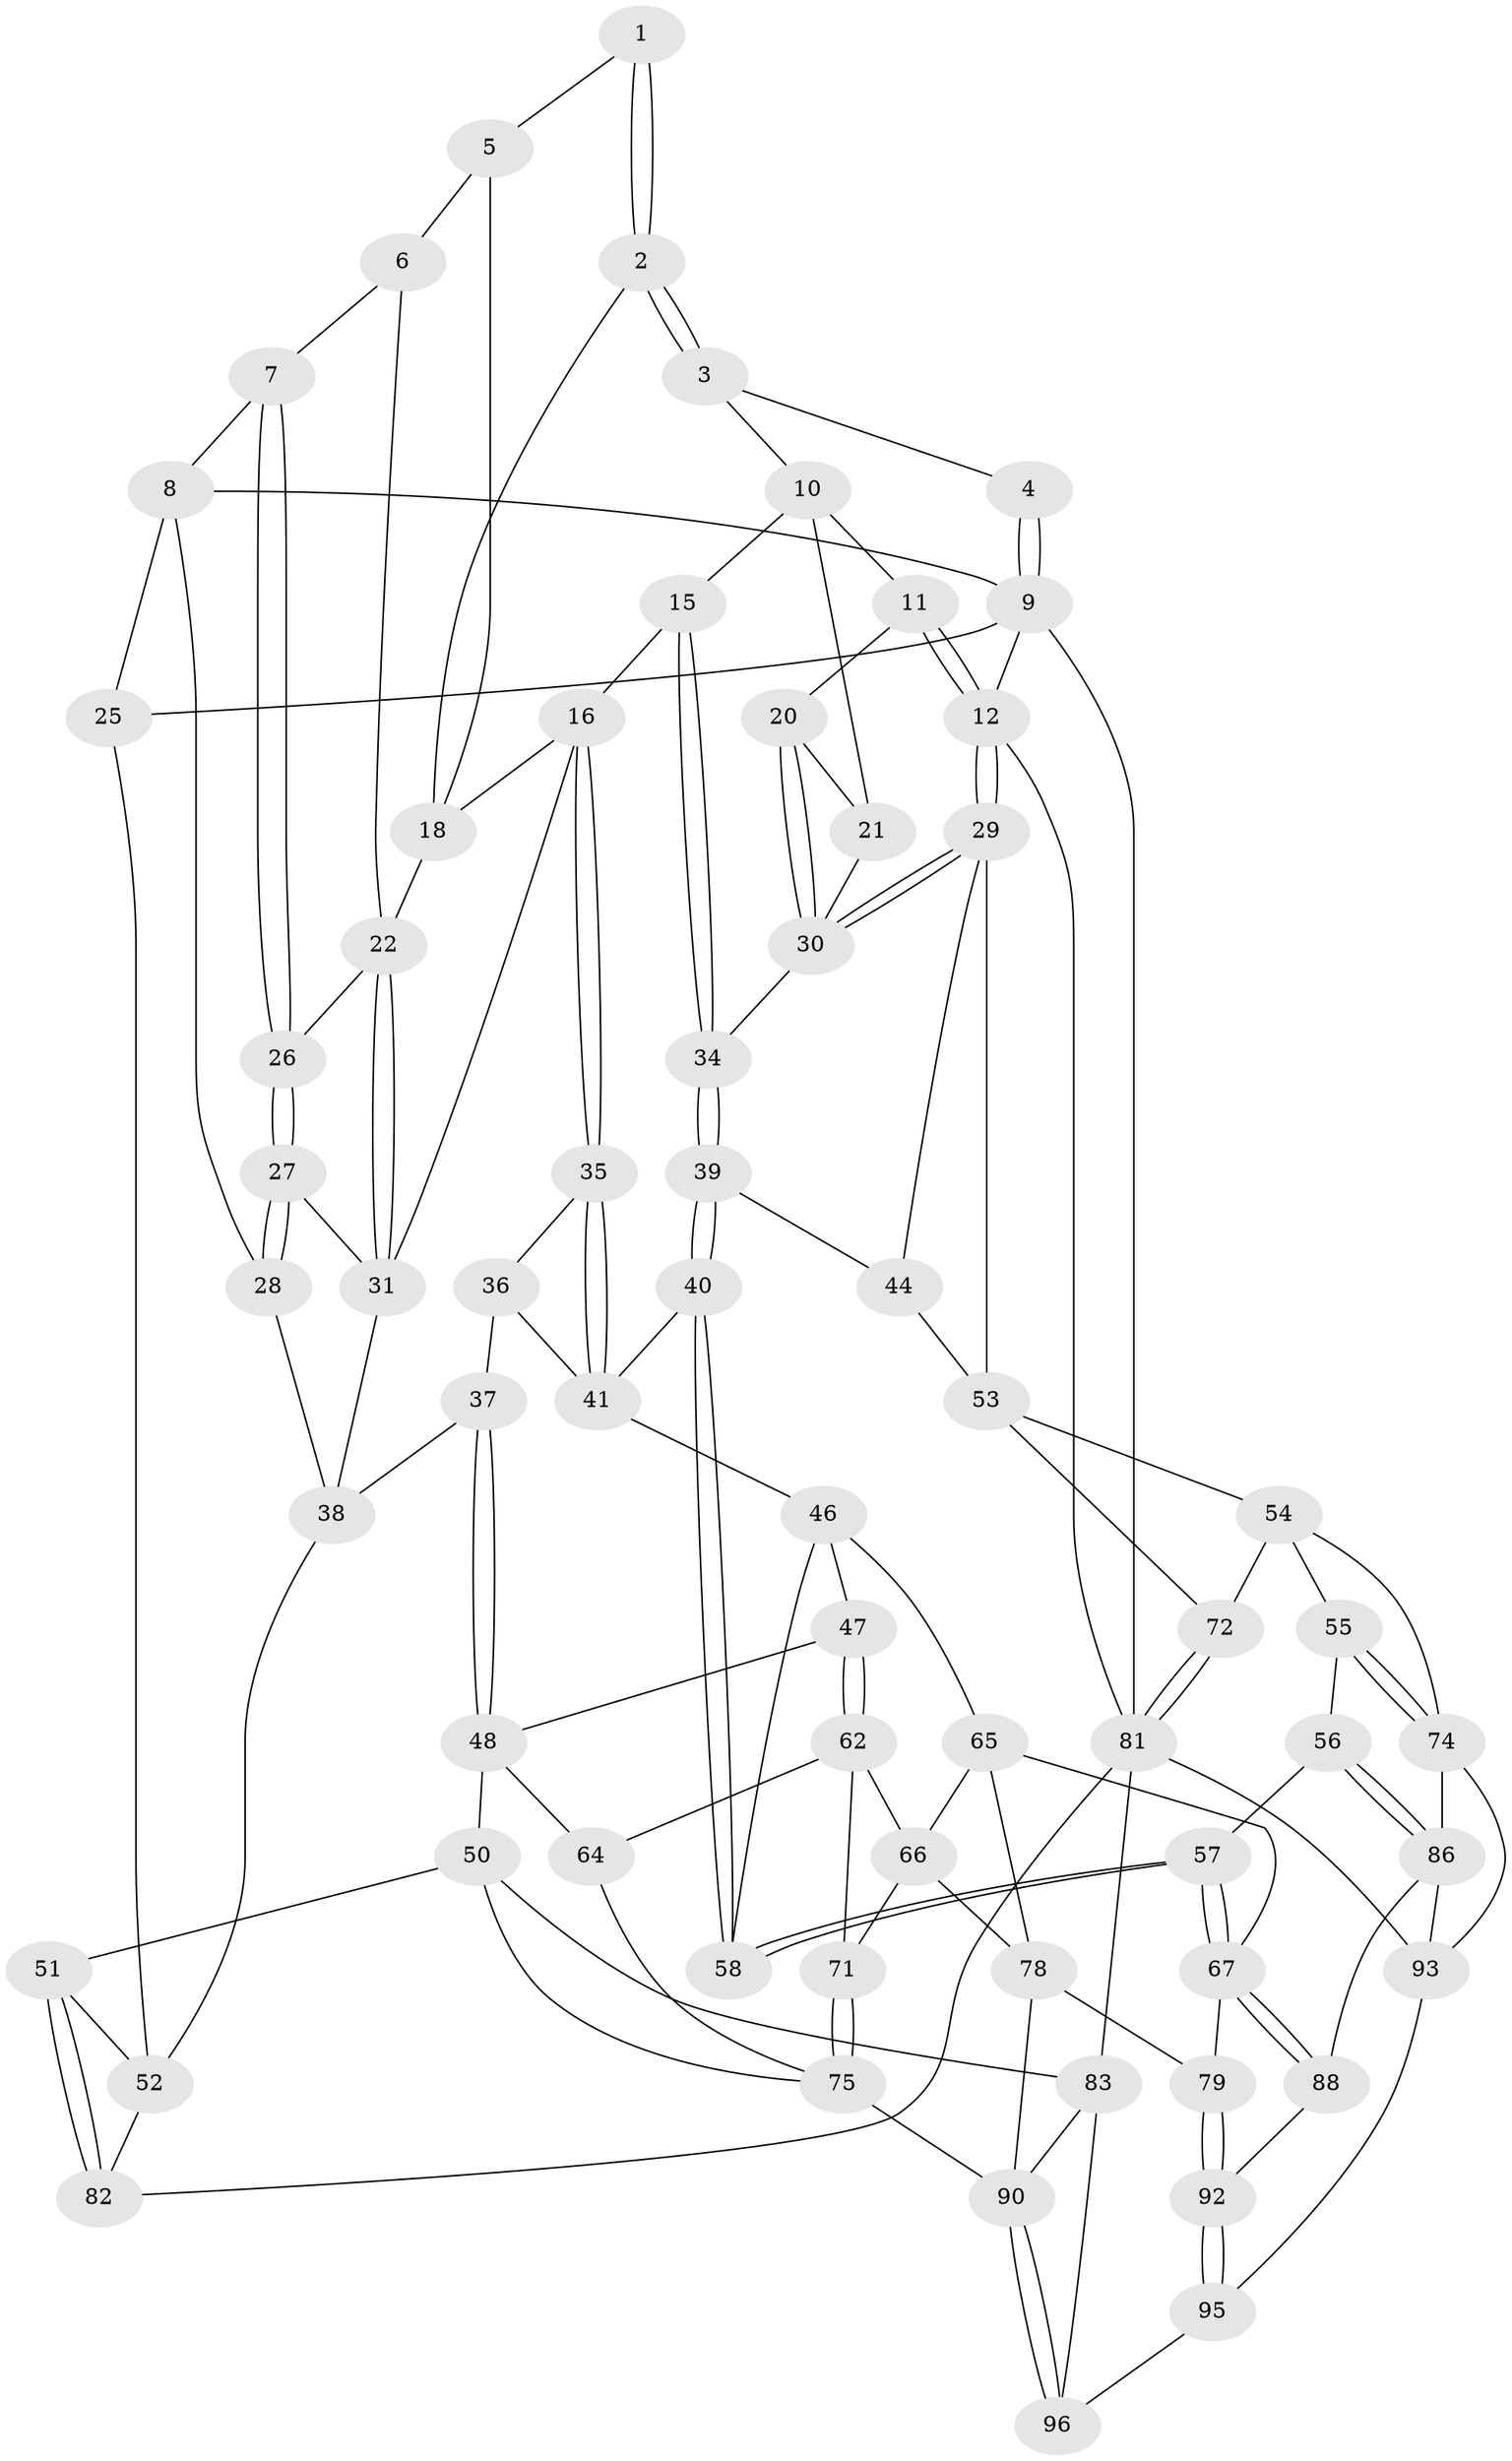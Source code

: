 // Generated by graph-tools (version 1.1) at 2025/24/03/03/25 07:24:32]
// undirected, 67 vertices, 146 edges
graph export_dot {
graph [start="1"]
  node [color=gray90,style=filled];
  1 [pos="+0.25452331184755844+0"];
  2 [pos="+0.4135520326666862+0.08283881605316226"];
  3 [pos="+0.5703974557938871+0"];
  4 [pos="+0.22003384494963063+0"];
  5 [pos="+0.25488814884884176+0.07327153911699003"];
  6 [pos="+0.1670590040984643+0.12139086615291939"];
  7 [pos="+0.11918573612810186+0.1177356563223204"];
  8 [pos="+0.10670638918159474+0.11209803770758284",super="+24"];
  9 [pos="+0+0",super="+13"];
  10 [pos="+0.6000479351938717+0",super="+14"];
  11 [pos="+0.9910309206882859+0"];
  12 [pos="+1+0"];
  15 [pos="+0.5954649072140378+0.2581474857724678"];
  16 [pos="+0.46040209560487994+0.32630236916218835",super="+17"];
  18 [pos="+0.37679793015545426+0.23050032500821277",super="+19"];
  20 [pos="+0.8716291089604133+0.11275337367937423"];
  21 [pos="+0.8111665826127885+0.17461963483217496"];
  22 [pos="+0.24915726909578856+0.2357852745168987",super="+23"];
  25 [pos="+0+0.38116499188408254"];
  26 [pos="+0.1355825331201671+0.23215115192921346"];
  27 [pos="+0.025727898034085078+0.36951204742014987"];
  28 [pos="+0+0.3907517896600839"];
  29 [pos="+1+0.37869100552331547",super="+43"];
  30 [pos="+1+0.36313874555145614",super="+33"];
  31 [pos="+0.14142186790128686+0.36033874540942346",super="+32"];
  34 [pos="+0.8228331010327746+0.4400929346672174"];
  35 [pos="+0.45424356884471584+0.3595582412887875"];
  36 [pos="+0.43621267701422495+0.4054846309267889"];
  37 [pos="+0.38147943741588813+0.4501358341284292"];
  38 [pos="+0.2886460472925173+0.48234373521868934",super="+42"];
  39 [pos="+0.8101685511721095+0.47530007606536784"];
  40 [pos="+0.760698564027159+0.522681248042004"];
  41 [pos="+0.7301032715056447+0.5212796873401266",super="+45"];
  44 [pos="+0.8922231922944542+0.5722952190992353"];
  46 [pos="+0.544958773423064+0.6087776039762931",super="+59"];
  47 [pos="+0.44567600304622984+0.6750878916731049"];
  48 [pos="+0.3953682767121687+0.6520722920174554",super="+49"];
  50 [pos="+0.2245018753368531+0.7112335036011029",super="+77"];
  51 [pos="+0.19521787226393383+0.6919874778951604"];
  52 [pos="+0.18570860844158366+0.6600102456922358",super="+60"];
  53 [pos="+0.9131945776602006+0.6395670665578305",super="+61"];
  54 [pos="+0.8906918574875543+0.7032840358607777",super="+73"];
  55 [pos="+0.8724865781071325+0.717935350089494"];
  56 [pos="+0.7987309984745554+0.7443645287262041"];
  57 [pos="+0.797227443590441+0.7438476449624595"];
  58 [pos="+0.7451273752733343+0.6260864968457118"];
  62 [pos="+0.44746545649735486+0.6838845402975556",super="+63"];
  64 [pos="+0.3836984813209451+0.7652694446122612"];
  65 [pos="+0.5971008926690031+0.7385161691324401",super="+69"];
  66 [pos="+0.49816702034144983+0.7385662772770825",super="+70"];
  67 [pos="+0.7010303281442879+0.8023998510273611",super="+68"];
  71 [pos="+0.4624954978970914+0.8093934913306887"];
  72 [pos="+1+0.7457880029696801"];
  74 [pos="+0.9738166702303414+0.8270504837685222",super="+89"];
  75 [pos="+0.415632092318778+0.8417678363202228",super="+76"];
  78 [pos="+0.5090545664636593+0.8382812427565627",super="+80"];
  79 [pos="+0.5837630745192183+0.9058102632401734"];
  81 [pos="+1+1",super="+85"];
  82 [pos="+0+1"];
  83 [pos="+0.27989261709958757+0.9945747911372074",super="+84"];
  86 [pos="+0.8074289545006553+0.7618764424433381",super="+87"];
  88 [pos="+0.6925323510036099+0.8505484041170994"];
  90 [pos="+0.5142585005331485+0.9191749983767115",super="+91"];
  92 [pos="+0.6088049485122322+0.9138541823782363"];
  93 [pos="+0.8587547170893627+1",super="+94"];
  95 [pos="+0.7551745200526977+1"];
  96 [pos="+0.4882713515337406+1"];
  1 -- 2;
  1 -- 2;
  1 -- 5;
  2 -- 3;
  2 -- 3;
  2 -- 18;
  3 -- 4;
  3 -- 10;
  4 -- 9;
  4 -- 9;
  5 -- 6;
  5 -- 18;
  6 -- 7;
  6 -- 22;
  7 -- 8;
  7 -- 26;
  7 -- 26;
  8 -- 9;
  8 -- 25;
  8 -- 28;
  9 -- 12;
  9 -- 25;
  9 -- 81;
  10 -- 11;
  10 -- 21;
  10 -- 15;
  11 -- 12;
  11 -- 12;
  11 -- 20;
  12 -- 29;
  12 -- 29;
  12 -- 81;
  15 -- 16;
  15 -- 34;
  15 -- 34;
  16 -- 35;
  16 -- 35;
  16 -- 18;
  16 -- 31;
  18 -- 22;
  20 -- 21;
  20 -- 30;
  20 -- 30;
  21 -- 30;
  22 -- 31;
  22 -- 31;
  22 -- 26;
  25 -- 52;
  26 -- 27;
  26 -- 27;
  27 -- 28;
  27 -- 28;
  27 -- 31;
  28 -- 38;
  29 -- 30;
  29 -- 30;
  29 -- 53;
  29 -- 44;
  30 -- 34;
  31 -- 38;
  34 -- 39;
  34 -- 39;
  35 -- 36;
  35 -- 41;
  35 -- 41;
  36 -- 37;
  36 -- 41;
  37 -- 38;
  37 -- 48;
  37 -- 48;
  38 -- 52;
  39 -- 40;
  39 -- 40;
  39 -- 44;
  40 -- 41;
  40 -- 58;
  40 -- 58;
  41 -- 46;
  44 -- 53;
  46 -- 47;
  46 -- 65;
  46 -- 58;
  47 -- 48;
  47 -- 62;
  47 -- 62;
  48 -- 50;
  48 -- 64;
  50 -- 51;
  50 -- 83;
  50 -- 75;
  51 -- 52;
  51 -- 82;
  51 -- 82;
  52 -- 82;
  53 -- 54;
  53 -- 72;
  54 -- 55;
  54 -- 72;
  54 -- 74;
  55 -- 56;
  55 -- 74;
  55 -- 74;
  56 -- 57;
  56 -- 86;
  56 -- 86;
  57 -- 58;
  57 -- 58;
  57 -- 67;
  57 -- 67;
  62 -- 66;
  62 -- 64;
  62 -- 71;
  64 -- 75;
  65 -- 66;
  65 -- 67;
  65 -- 78;
  66 -- 78;
  66 -- 71;
  67 -- 88;
  67 -- 88;
  67 -- 79;
  71 -- 75;
  71 -- 75;
  72 -- 81;
  72 -- 81;
  74 -- 93;
  74 -- 86;
  75 -- 90;
  78 -- 90;
  78 -- 79;
  79 -- 92;
  79 -- 92;
  81 -- 93;
  81 -- 82;
  81 -- 83;
  83 -- 96;
  83 -- 90;
  86 -- 88;
  86 -- 93;
  88 -- 92;
  90 -- 96;
  90 -- 96;
  92 -- 95;
  92 -- 95;
  93 -- 95;
  95 -- 96;
}
